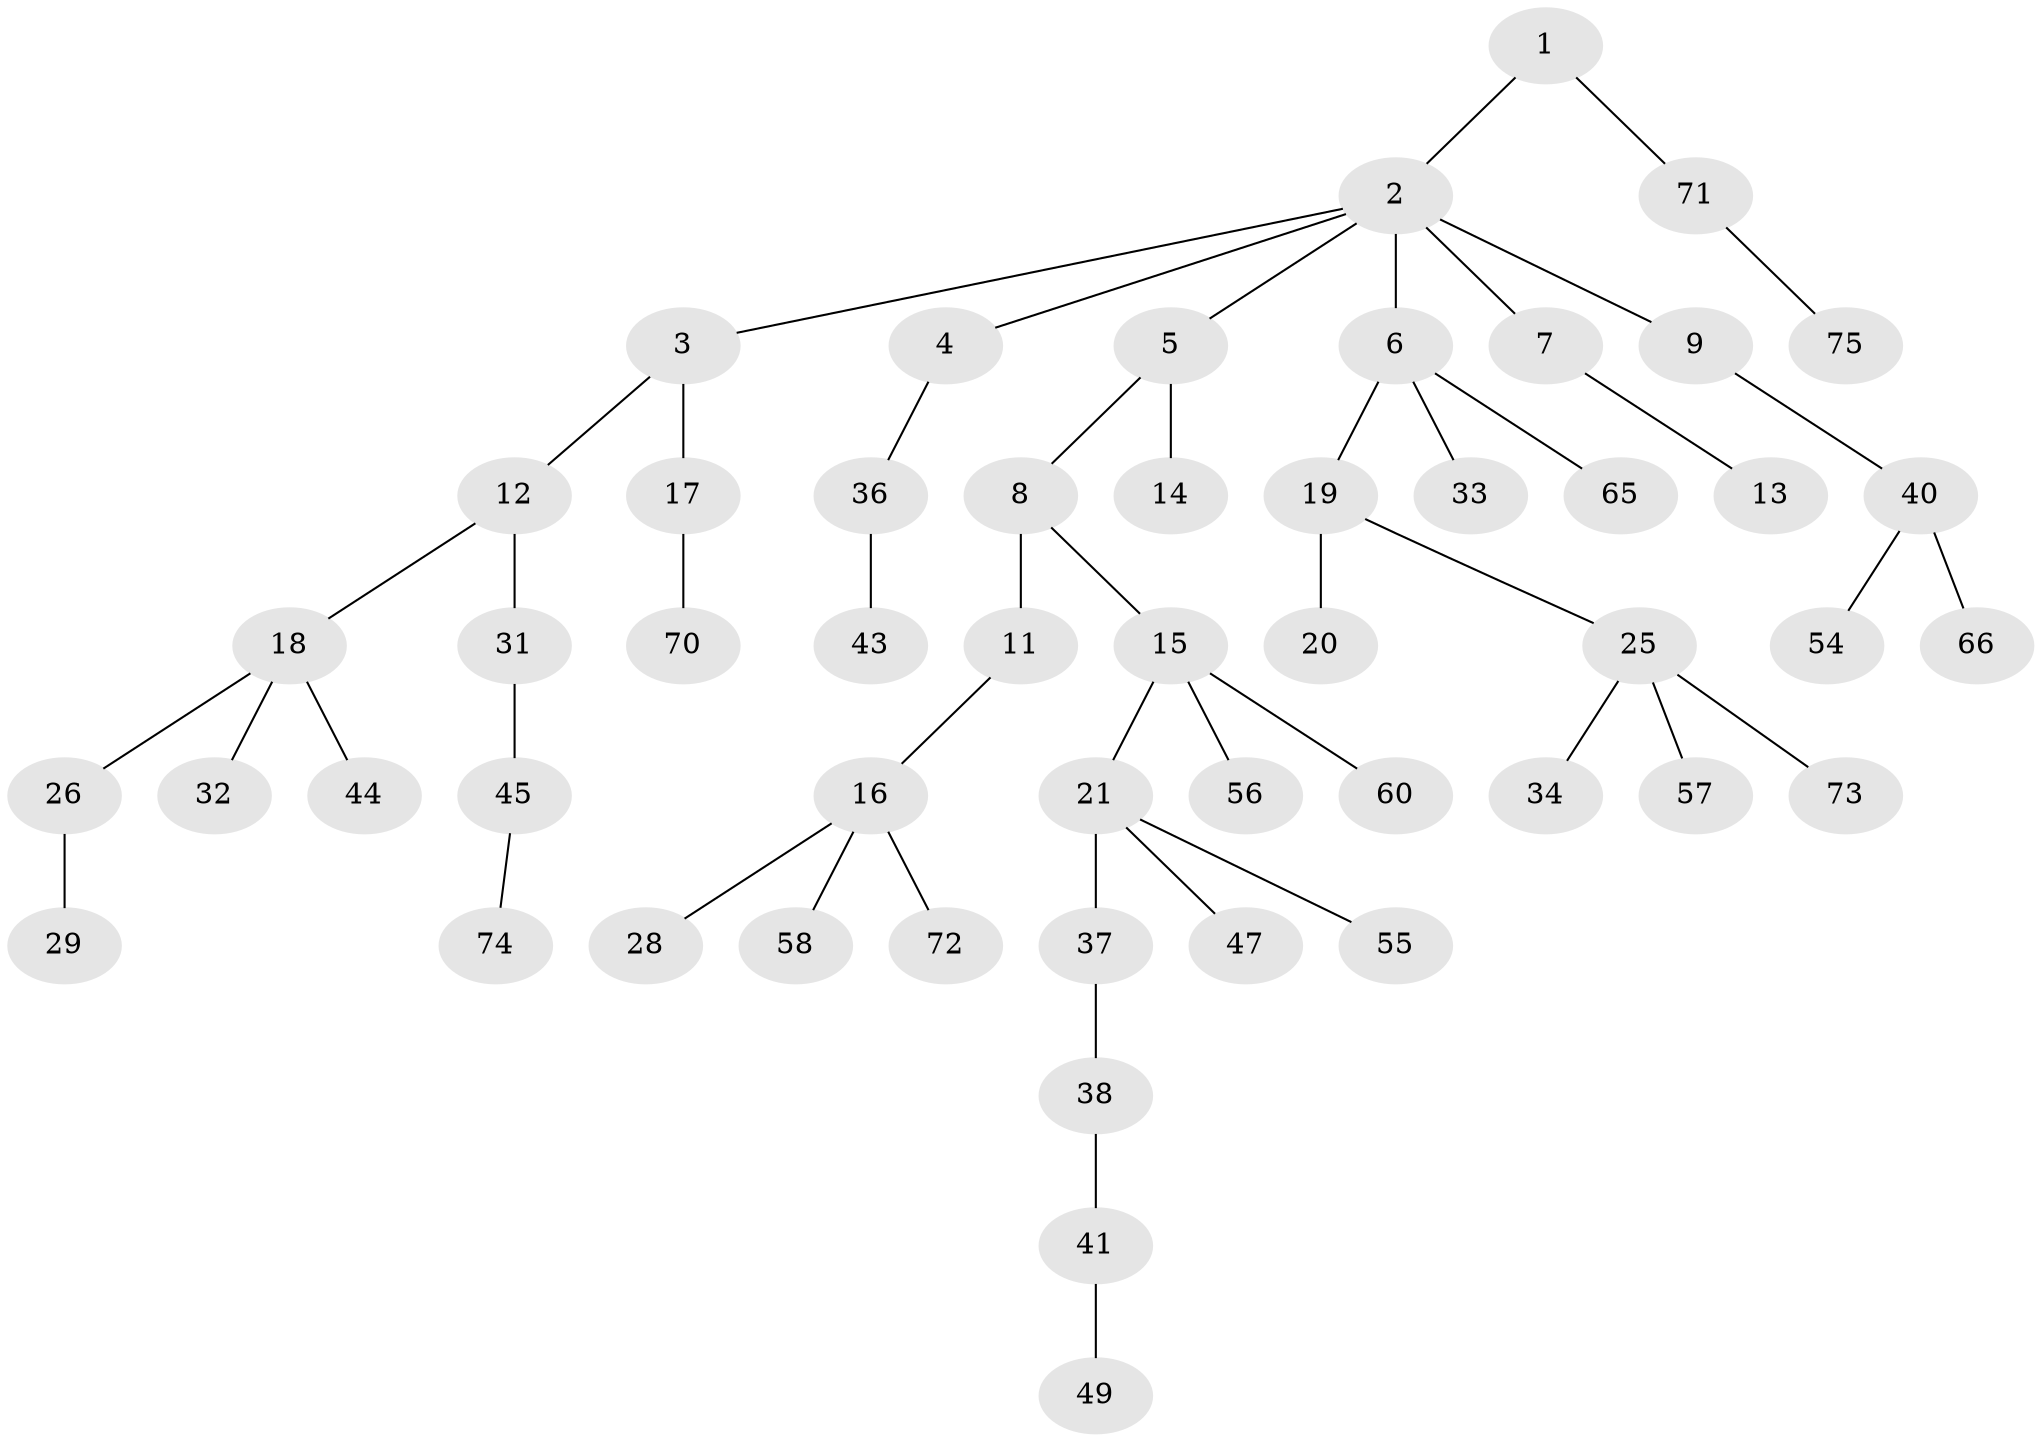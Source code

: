 // Generated by graph-tools (version 1.1) at 2025/24/03/03/25 07:24:08]
// undirected, 52 vertices, 51 edges
graph export_dot {
graph [start="1"]
  node [color=gray90,style=filled];
  1;
  2 [super="+63"];
  3 [super="+10"];
  4 [super="+52"];
  5 [super="+64"];
  6;
  7 [super="+22"];
  8 [super="+27"];
  9;
  11 [super="+35"];
  12;
  13;
  14 [super="+23"];
  15 [super="+51"];
  16 [super="+53"];
  17 [super="+48"];
  18 [super="+30"];
  19 [super="+46"];
  20;
  21 [super="+24"];
  25 [super="+62"];
  26 [super="+67"];
  28;
  29;
  31 [super="+39"];
  32;
  33 [super="+68"];
  34;
  36 [super="+59"];
  37;
  38 [super="+42"];
  40 [super="+50"];
  41;
  43;
  44;
  45 [super="+61"];
  47;
  49;
  54;
  55;
  56;
  57;
  58;
  60;
  65 [super="+69"];
  66;
  70;
  71;
  72;
  73;
  74;
  75;
  1 -- 2;
  1 -- 71;
  2 -- 3;
  2 -- 4;
  2 -- 5;
  2 -- 6;
  2 -- 7;
  2 -- 9;
  3 -- 12;
  3 -- 17;
  4 -- 36;
  5 -- 8;
  5 -- 14;
  6 -- 19;
  6 -- 33;
  6 -- 65;
  7 -- 13;
  8 -- 11;
  8 -- 15;
  9 -- 40;
  11 -- 16;
  12 -- 18;
  12 -- 31;
  15 -- 21;
  15 -- 60;
  15 -- 56;
  16 -- 28;
  16 -- 58;
  16 -- 72;
  17 -- 70;
  18 -- 26;
  18 -- 32;
  18 -- 44;
  19 -- 20;
  19 -- 25;
  21 -- 47;
  21 -- 37;
  21 -- 55;
  25 -- 34;
  25 -- 57;
  25 -- 73;
  26 -- 29;
  31 -- 45;
  36 -- 43;
  37 -- 38;
  38 -- 41;
  40 -- 54;
  40 -- 66;
  41 -- 49;
  45 -- 74;
  71 -- 75;
}
